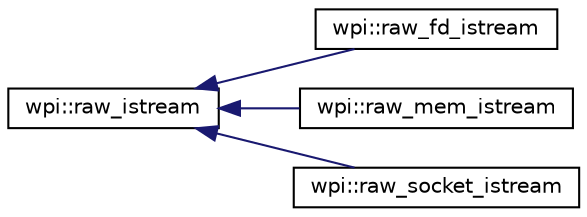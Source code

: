 digraph "Graphical Class Hierarchy"
{
  edge [fontname="Helvetica",fontsize="10",labelfontname="Helvetica",labelfontsize="10"];
  node [fontname="Helvetica",fontsize="10",shape=record];
  rankdir="LR";
  Node1 [label="wpi::raw_istream",height=0.2,width=0.4,color="black", fillcolor="white", style="filled",URL="$classwpi_1_1raw__istream.html"];
  Node1 -> Node2 [dir="back",color="midnightblue",fontsize="10",style="solid",fontname="Helvetica"];
  Node2 [label="wpi::raw_fd_istream",height=0.2,width=0.4,color="black", fillcolor="white", style="filled",URL="$classwpi_1_1raw__fd__istream.html"];
  Node1 -> Node3 [dir="back",color="midnightblue",fontsize="10",style="solid",fontname="Helvetica"];
  Node3 [label="wpi::raw_mem_istream",height=0.2,width=0.4,color="black", fillcolor="white", style="filled",URL="$classwpi_1_1raw__mem__istream.html"];
  Node1 -> Node4 [dir="back",color="midnightblue",fontsize="10",style="solid",fontname="Helvetica"];
  Node4 [label="wpi::raw_socket_istream",height=0.2,width=0.4,color="black", fillcolor="white", style="filled",URL="$classwpi_1_1raw__socket__istream.html"];
}
